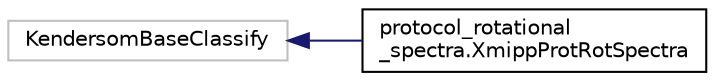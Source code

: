 digraph "Graphical Class Hierarchy"
{
  edge [fontname="Helvetica",fontsize="10",labelfontname="Helvetica",labelfontsize="10"];
  node [fontname="Helvetica",fontsize="10",shape=record];
  rankdir="LR";
  Node462 [label="KendersomBaseClassify",height=0.2,width=0.4,color="grey75", fillcolor="white", style="filled"];
  Node462 -> Node0 [dir="back",color="midnightblue",fontsize="10",style="solid",fontname="Helvetica"];
  Node0 [label="protocol_rotational\l_spectra.XmippProtRotSpectra",height=0.2,width=0.4,color="black", fillcolor="white", style="filled",URL="$classprotocol__rotational__spectra_1_1XmippProtRotSpectra.html"];
}
